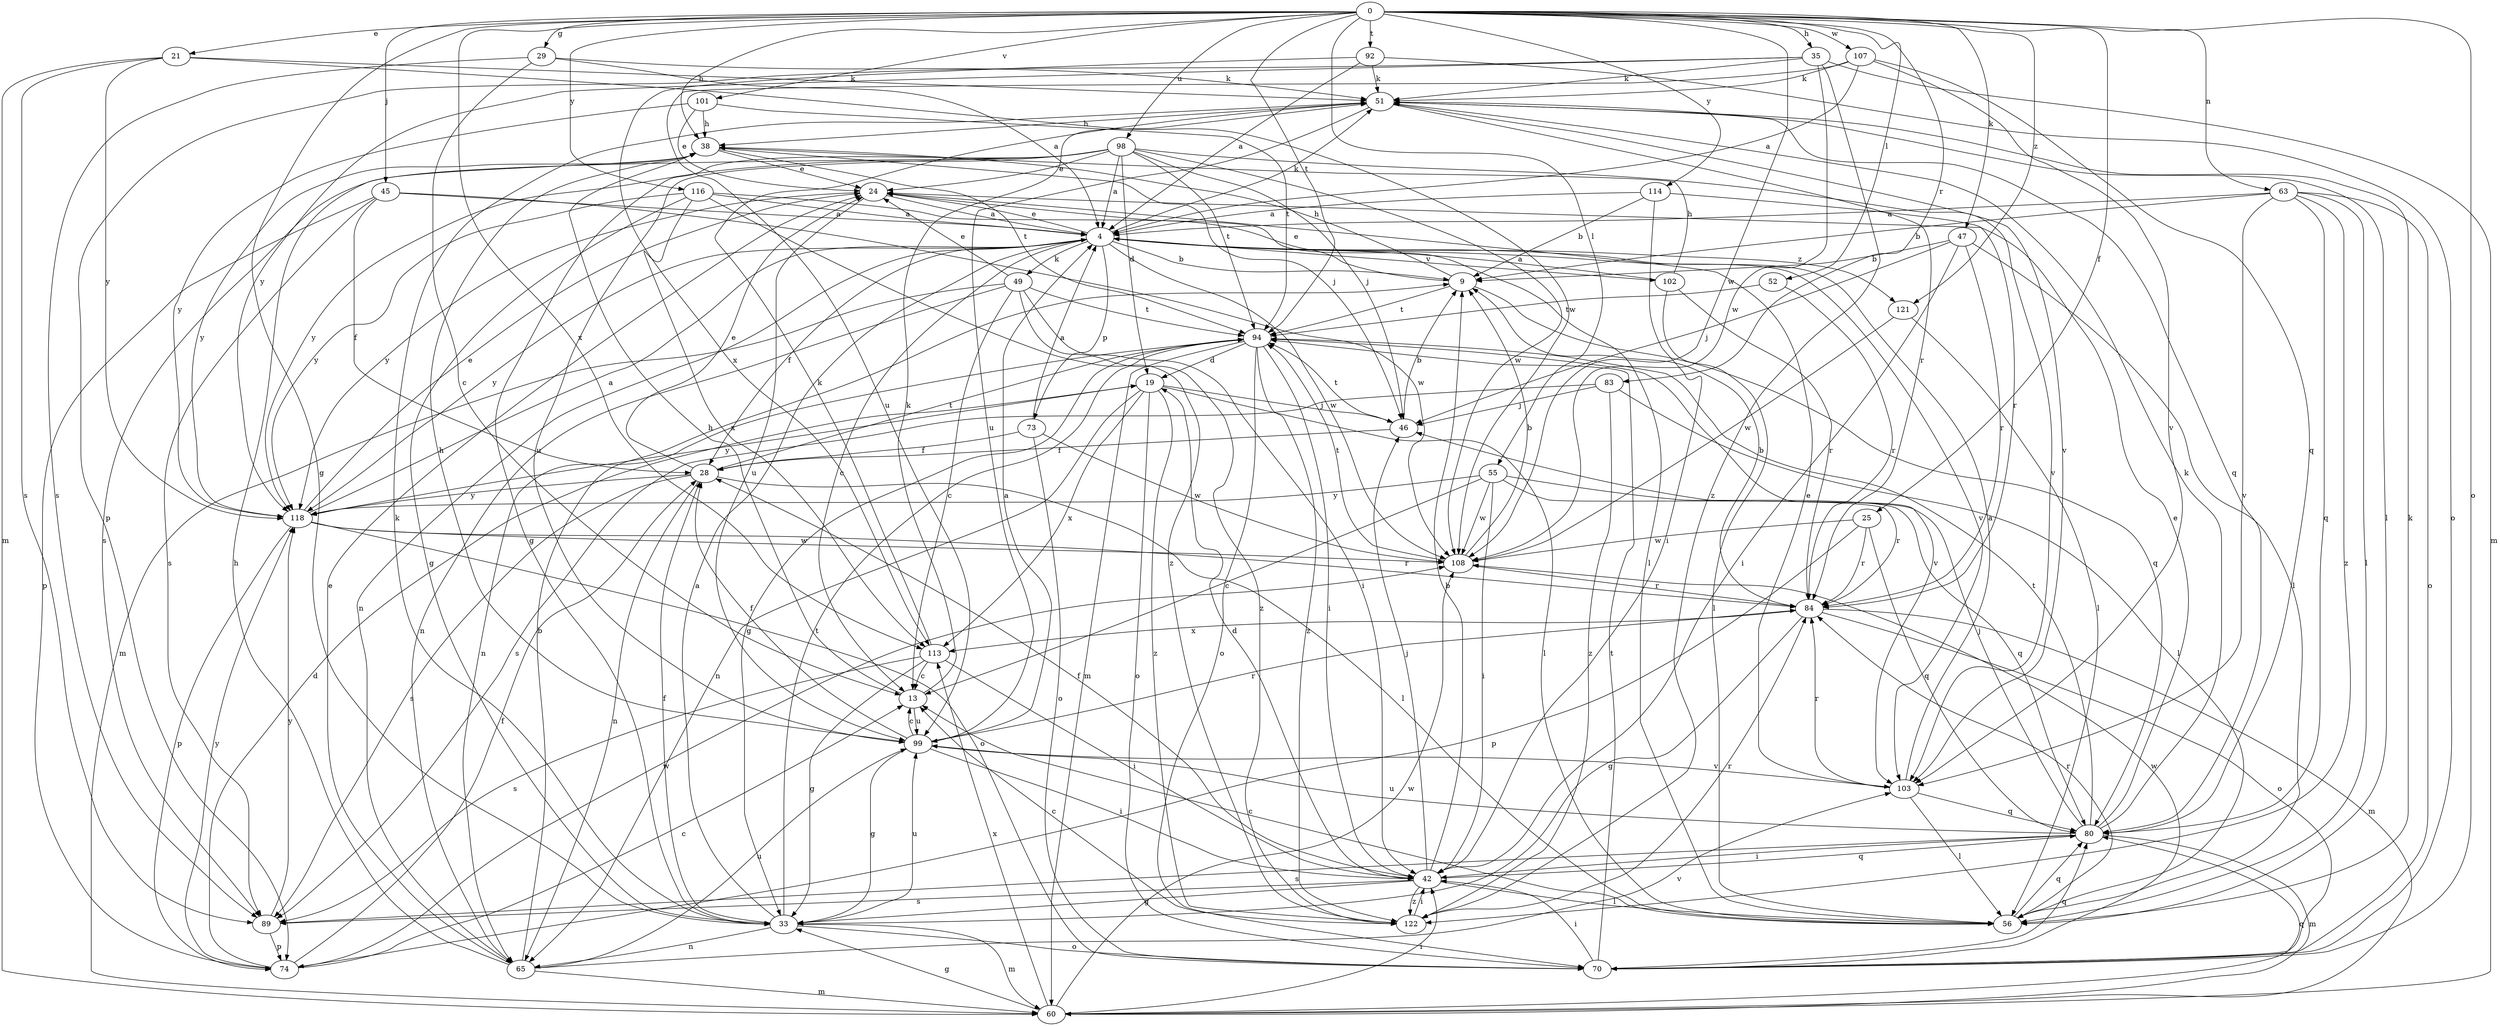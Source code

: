 strict digraph  {
0;
4;
9;
13;
19;
21;
24;
25;
28;
29;
33;
35;
38;
42;
45;
46;
47;
49;
51;
52;
55;
56;
60;
63;
65;
70;
73;
74;
80;
83;
84;
89;
92;
94;
98;
99;
101;
102;
103;
107;
108;
113;
114;
116;
118;
121;
122;
0 -> 21  [label=e];
0 -> 25  [label=f];
0 -> 29  [label=g];
0 -> 33  [label=g];
0 -> 35  [label=h];
0 -> 38  [label=h];
0 -> 45  [label=j];
0 -> 47  [label=k];
0 -> 52  [label=l];
0 -> 55  [label=l];
0 -> 63  [label=n];
0 -> 70  [label=o];
0 -> 83  [label=r];
0 -> 92  [label=t];
0 -> 94  [label=t];
0 -> 98  [label=u];
0 -> 101  [label=v];
0 -> 107  [label=w];
0 -> 108  [label=w];
0 -> 113  [label=x];
0 -> 114  [label=y];
0 -> 116  [label=y];
0 -> 121  [label=z];
4 -> 9  [label=b];
4 -> 13  [label=c];
4 -> 24  [label=e];
4 -> 28  [label=f];
4 -> 49  [label=k];
4 -> 51  [label=k];
4 -> 65  [label=n];
4 -> 73  [label=p];
4 -> 102  [label=v];
4 -> 103  [label=v];
4 -> 108  [label=w];
4 -> 118  [label=y];
4 -> 121  [label=z];
9 -> 24  [label=e];
9 -> 38  [label=h];
9 -> 80  [label=q];
9 -> 94  [label=t];
13 -> 38  [label=h];
13 -> 51  [label=k];
13 -> 99  [label=u];
19 -> 46  [label=j];
19 -> 56  [label=l];
19 -> 65  [label=n];
19 -> 70  [label=o];
19 -> 113  [label=x];
19 -> 118  [label=y];
19 -> 122  [label=z];
21 -> 51  [label=k];
21 -> 60  [label=m];
21 -> 89  [label=s];
21 -> 108  [label=w];
21 -> 118  [label=y];
24 -> 4  [label=a];
24 -> 99  [label=u];
24 -> 118  [label=y];
25 -> 74  [label=p];
25 -> 80  [label=q];
25 -> 84  [label=r];
25 -> 108  [label=w];
28 -> 24  [label=e];
28 -> 56  [label=l];
28 -> 65  [label=n];
28 -> 89  [label=s];
28 -> 94  [label=t];
28 -> 118  [label=y];
29 -> 4  [label=a];
29 -> 13  [label=c];
29 -> 51  [label=k];
29 -> 89  [label=s];
33 -> 4  [label=a];
33 -> 28  [label=f];
33 -> 51  [label=k];
33 -> 60  [label=m];
33 -> 65  [label=n];
33 -> 70  [label=o];
33 -> 94  [label=t];
33 -> 99  [label=u];
35 -> 51  [label=k];
35 -> 60  [label=m];
35 -> 74  [label=p];
35 -> 108  [label=w];
35 -> 118  [label=y];
35 -> 122  [label=z];
38 -> 24  [label=e];
38 -> 46  [label=j];
38 -> 94  [label=t];
38 -> 118  [label=y];
42 -> 9  [label=b];
42 -> 19  [label=d];
42 -> 28  [label=f];
42 -> 33  [label=g];
42 -> 46  [label=j];
42 -> 56  [label=l];
42 -> 80  [label=q];
42 -> 89  [label=s];
42 -> 122  [label=z];
45 -> 4  [label=a];
45 -> 28  [label=f];
45 -> 74  [label=p];
45 -> 89  [label=s];
45 -> 108  [label=w];
46 -> 9  [label=b];
46 -> 28  [label=f];
46 -> 94  [label=t];
47 -> 9  [label=b];
47 -> 42  [label=i];
47 -> 46  [label=j];
47 -> 56  [label=l];
47 -> 84  [label=r];
49 -> 13  [label=c];
49 -> 24  [label=e];
49 -> 42  [label=i];
49 -> 60  [label=m];
49 -> 65  [label=n];
49 -> 94  [label=t];
49 -> 122  [label=z];
51 -> 38  [label=h];
51 -> 56  [label=l];
51 -> 80  [label=q];
51 -> 84  [label=r];
51 -> 99  [label=u];
51 -> 103  [label=v];
52 -> 84  [label=r];
52 -> 94  [label=t];
55 -> 13  [label=c];
55 -> 42  [label=i];
55 -> 80  [label=q];
55 -> 84  [label=r];
55 -> 108  [label=w];
55 -> 118  [label=y];
56 -> 13  [label=c];
56 -> 51  [label=k];
56 -> 80  [label=q];
56 -> 84  [label=r];
60 -> 33  [label=g];
60 -> 42  [label=i];
60 -> 80  [label=q];
60 -> 108  [label=w];
60 -> 113  [label=x];
63 -> 4  [label=a];
63 -> 9  [label=b];
63 -> 56  [label=l];
63 -> 70  [label=o];
63 -> 80  [label=q];
63 -> 103  [label=v];
63 -> 122  [label=z];
65 -> 9  [label=b];
65 -> 24  [label=e];
65 -> 38  [label=h];
65 -> 60  [label=m];
65 -> 99  [label=u];
65 -> 103  [label=v];
70 -> 42  [label=i];
70 -> 80  [label=q];
70 -> 94  [label=t];
70 -> 108  [label=w];
73 -> 4  [label=a];
73 -> 28  [label=f];
73 -> 70  [label=o];
73 -> 108  [label=w];
74 -> 13  [label=c];
74 -> 19  [label=d];
74 -> 28  [label=f];
74 -> 108  [label=w];
74 -> 118  [label=y];
80 -> 24  [label=e];
80 -> 42  [label=i];
80 -> 46  [label=j];
80 -> 51  [label=k];
80 -> 60  [label=m];
80 -> 89  [label=s];
80 -> 94  [label=t];
80 -> 99  [label=u];
83 -> 46  [label=j];
83 -> 56  [label=l];
83 -> 89  [label=s];
83 -> 122  [label=z];
84 -> 9  [label=b];
84 -> 33  [label=g];
84 -> 60  [label=m];
84 -> 70  [label=o];
84 -> 113  [label=x];
89 -> 74  [label=p];
89 -> 118  [label=y];
92 -> 4  [label=a];
92 -> 51  [label=k];
92 -> 70  [label=o];
92 -> 113  [label=x];
94 -> 19  [label=d];
94 -> 33  [label=g];
94 -> 42  [label=i];
94 -> 60  [label=m];
94 -> 65  [label=n];
94 -> 70  [label=o];
94 -> 103  [label=v];
94 -> 122  [label=z];
98 -> 4  [label=a];
98 -> 19  [label=d];
98 -> 24  [label=e];
98 -> 33  [label=g];
98 -> 46  [label=j];
98 -> 89  [label=s];
98 -> 94  [label=t];
98 -> 99  [label=u];
98 -> 103  [label=v];
98 -> 108  [label=w];
98 -> 118  [label=y];
99 -> 4  [label=a];
99 -> 13  [label=c];
99 -> 28  [label=f];
99 -> 33  [label=g];
99 -> 38  [label=h];
99 -> 42  [label=i];
99 -> 84  [label=r];
99 -> 103  [label=v];
101 -> 24  [label=e];
101 -> 38  [label=h];
101 -> 94  [label=t];
101 -> 118  [label=y];
102 -> 4  [label=a];
102 -> 38  [label=h];
102 -> 56  [label=l];
102 -> 84  [label=r];
103 -> 4  [label=a];
103 -> 24  [label=e];
103 -> 56  [label=l];
103 -> 80  [label=q];
103 -> 84  [label=r];
107 -> 4  [label=a];
107 -> 51  [label=k];
107 -> 80  [label=q];
107 -> 99  [label=u];
107 -> 103  [label=v];
108 -> 9  [label=b];
108 -> 84  [label=r];
108 -> 94  [label=t];
113 -> 13  [label=c];
113 -> 33  [label=g];
113 -> 42  [label=i];
113 -> 51  [label=k];
113 -> 89  [label=s];
114 -> 4  [label=a];
114 -> 9  [label=b];
114 -> 42  [label=i];
114 -> 84  [label=r];
116 -> 4  [label=a];
116 -> 33  [label=g];
116 -> 56  [label=l];
116 -> 113  [label=x];
116 -> 118  [label=y];
116 -> 122  [label=z];
118 -> 4  [label=a];
118 -> 24  [label=e];
118 -> 70  [label=o];
118 -> 74  [label=p];
118 -> 84  [label=r];
118 -> 108  [label=w];
121 -> 56  [label=l];
121 -> 108  [label=w];
122 -> 13  [label=c];
122 -> 42  [label=i];
122 -> 84  [label=r];
}
